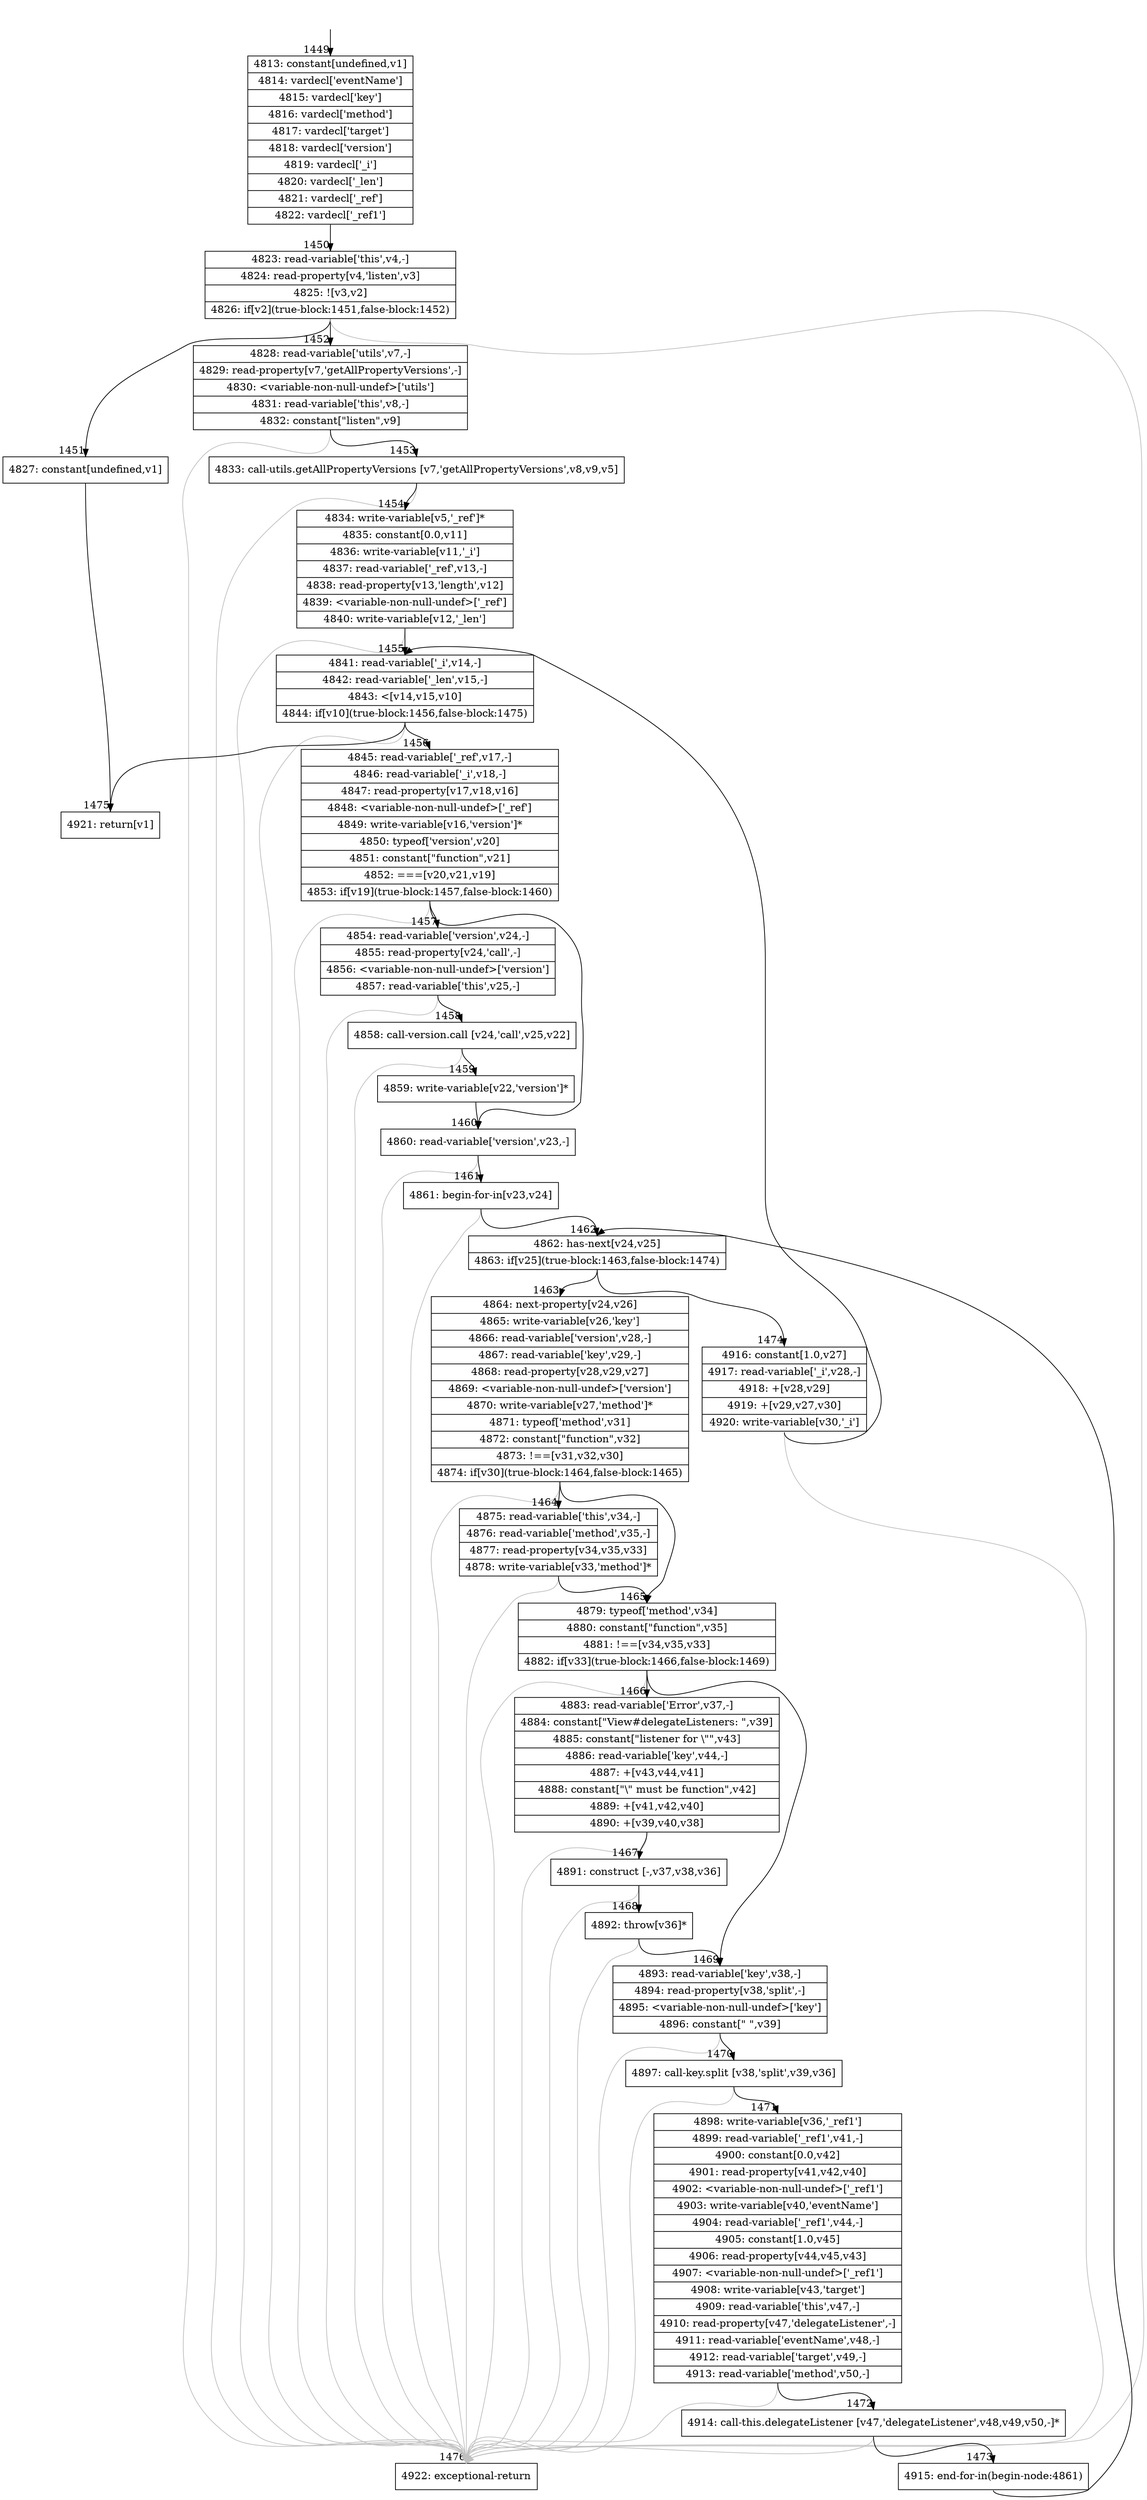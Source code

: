 digraph {
rankdir="TD"
BB_entry122[shape=none,label=""];
BB_entry122 -> BB1449 [tailport=s, headport=n, headlabel="    1449"]
BB1449 [shape=record label="{4813: constant[undefined,v1]|4814: vardecl['eventName']|4815: vardecl['key']|4816: vardecl['method']|4817: vardecl['target']|4818: vardecl['version']|4819: vardecl['_i']|4820: vardecl['_len']|4821: vardecl['_ref']|4822: vardecl['_ref1']}" ] 
BB1449 -> BB1450 [tailport=s, headport=n, headlabel="      1450"]
BB1450 [shape=record label="{4823: read-variable['this',v4,-]|4824: read-property[v4,'listen',v3]|4825: ![v3,v2]|4826: if[v2](true-block:1451,false-block:1452)}" ] 
BB1450 -> BB1451 [tailport=s, headport=n, headlabel="      1451"]
BB1450 -> BB1452 [tailport=s, headport=n, headlabel="      1452"]
BB1450 -> BB1476 [tailport=s, headport=n, color=gray, headlabel="      1476"]
BB1451 [shape=record label="{4827: constant[undefined,v1]}" ] 
BB1451 -> BB1475 [tailport=s, headport=n, headlabel="      1475"]
BB1452 [shape=record label="{4828: read-variable['utils',v7,-]|4829: read-property[v7,'getAllPropertyVersions',-]|4830: \<variable-non-null-undef\>['utils']|4831: read-variable['this',v8,-]|4832: constant[\"listen\",v9]}" ] 
BB1452 -> BB1453 [tailport=s, headport=n, headlabel="      1453"]
BB1452 -> BB1476 [tailport=s, headport=n, color=gray]
BB1453 [shape=record label="{4833: call-utils.getAllPropertyVersions [v7,'getAllPropertyVersions',v8,v9,v5]}" ] 
BB1453 -> BB1454 [tailport=s, headport=n, headlabel="      1454"]
BB1453 -> BB1476 [tailport=s, headport=n, color=gray]
BB1454 [shape=record label="{4834: write-variable[v5,'_ref']*|4835: constant[0.0,v11]|4836: write-variable[v11,'_i']|4837: read-variable['_ref',v13,-]|4838: read-property[v13,'length',v12]|4839: \<variable-non-null-undef\>['_ref']|4840: write-variable[v12,'_len']}" ] 
BB1454 -> BB1455 [tailport=s, headport=n, headlabel="      1455"]
BB1454 -> BB1476 [tailport=s, headport=n, color=gray]
BB1455 [shape=record label="{4841: read-variable['_i',v14,-]|4842: read-variable['_len',v15,-]|4843: \<[v14,v15,v10]|4844: if[v10](true-block:1456,false-block:1475)}" ] 
BB1455 -> BB1456 [tailport=s, headport=n, headlabel="      1456"]
BB1455 -> BB1475 [tailport=s, headport=n]
BB1455 -> BB1476 [tailport=s, headport=n, color=gray]
BB1456 [shape=record label="{4845: read-variable['_ref',v17,-]|4846: read-variable['_i',v18,-]|4847: read-property[v17,v18,v16]|4848: \<variable-non-null-undef\>['_ref']|4849: write-variable[v16,'version']*|4850: typeof['version',v20]|4851: constant[\"function\",v21]|4852: ===[v20,v21,v19]|4853: if[v19](true-block:1457,false-block:1460)}" ] 
BB1456 -> BB1457 [tailport=s, headport=n, headlabel="      1457"]
BB1456 -> BB1460 [tailport=s, headport=n, headlabel="      1460"]
BB1456 -> BB1476 [tailport=s, headport=n, color=gray]
BB1457 [shape=record label="{4854: read-variable['version',v24,-]|4855: read-property[v24,'call',-]|4856: \<variable-non-null-undef\>['version']|4857: read-variable['this',v25,-]}" ] 
BB1457 -> BB1458 [tailport=s, headport=n, headlabel="      1458"]
BB1457 -> BB1476 [tailport=s, headport=n, color=gray]
BB1458 [shape=record label="{4858: call-version.call [v24,'call',v25,v22]}" ] 
BB1458 -> BB1459 [tailport=s, headport=n, headlabel="      1459"]
BB1458 -> BB1476 [tailport=s, headport=n, color=gray]
BB1459 [shape=record label="{4859: write-variable[v22,'version']*}" ] 
BB1459 -> BB1460 [tailport=s, headport=n]
BB1460 [shape=record label="{4860: read-variable['version',v23,-]}" ] 
BB1460 -> BB1461 [tailport=s, headport=n, headlabel="      1461"]
BB1460 -> BB1476 [tailport=s, headport=n, color=gray]
BB1461 [shape=record label="{4861: begin-for-in[v23,v24]}" ] 
BB1461 -> BB1462 [tailport=s, headport=n, headlabel="      1462"]
BB1461 -> BB1476 [tailport=s, headport=n, color=gray]
BB1462 [shape=record label="{4862: has-next[v24,v25]|4863: if[v25](true-block:1463,false-block:1474)}" ] 
BB1462 -> BB1463 [tailport=s, headport=n, headlabel="      1463"]
BB1462 -> BB1474 [tailport=s, headport=n, headlabel="      1474"]
BB1463 [shape=record label="{4864: next-property[v24,v26]|4865: write-variable[v26,'key']|4866: read-variable['version',v28,-]|4867: read-variable['key',v29,-]|4868: read-property[v28,v29,v27]|4869: \<variable-non-null-undef\>['version']|4870: write-variable[v27,'method']*|4871: typeof['method',v31]|4872: constant[\"function\",v32]|4873: !==[v31,v32,v30]|4874: if[v30](true-block:1464,false-block:1465)}" ] 
BB1463 -> BB1464 [tailport=s, headport=n, headlabel="      1464"]
BB1463 -> BB1465 [tailport=s, headport=n, headlabel="      1465"]
BB1463 -> BB1476 [tailport=s, headport=n, color=gray]
BB1464 [shape=record label="{4875: read-variable['this',v34,-]|4876: read-variable['method',v35,-]|4877: read-property[v34,v35,v33]|4878: write-variable[v33,'method']*}" ] 
BB1464 -> BB1465 [tailport=s, headport=n]
BB1464 -> BB1476 [tailport=s, headport=n, color=gray]
BB1465 [shape=record label="{4879: typeof['method',v34]|4880: constant[\"function\",v35]|4881: !==[v34,v35,v33]|4882: if[v33](true-block:1466,false-block:1469)}" ] 
BB1465 -> BB1466 [tailport=s, headport=n, headlabel="      1466"]
BB1465 -> BB1469 [tailport=s, headport=n, headlabel="      1469"]
BB1465 -> BB1476 [tailport=s, headport=n, color=gray]
BB1466 [shape=record label="{4883: read-variable['Error',v37,-]|4884: constant[\"View#delegateListeners: \",v39]|4885: constant[\"listener for \\\"\",v43]|4886: read-variable['key',v44,-]|4887: +[v43,v44,v41]|4888: constant[\"\\\" must be function\",v42]|4889: +[v41,v42,v40]|4890: +[v39,v40,v38]}" ] 
BB1466 -> BB1467 [tailport=s, headport=n, headlabel="      1467"]
BB1466 -> BB1476 [tailport=s, headport=n, color=gray]
BB1467 [shape=record label="{4891: construct [-,v37,v38,v36]}" ] 
BB1467 -> BB1468 [tailport=s, headport=n, headlabel="      1468"]
BB1467 -> BB1476 [tailport=s, headport=n, color=gray]
BB1468 [shape=record label="{4892: throw[v36]*}" ] 
BB1468 -> BB1469 [tailport=s, headport=n]
BB1468 -> BB1476 [tailport=s, headport=n, color=gray]
BB1469 [shape=record label="{4893: read-variable['key',v38,-]|4894: read-property[v38,'split',-]|4895: \<variable-non-null-undef\>['key']|4896: constant[\" \",v39]}" ] 
BB1469 -> BB1470 [tailport=s, headport=n, headlabel="      1470"]
BB1469 -> BB1476 [tailport=s, headport=n, color=gray]
BB1470 [shape=record label="{4897: call-key.split [v38,'split',v39,v36]}" ] 
BB1470 -> BB1471 [tailport=s, headport=n, headlabel="      1471"]
BB1470 -> BB1476 [tailport=s, headport=n, color=gray]
BB1471 [shape=record label="{4898: write-variable[v36,'_ref1']|4899: read-variable['_ref1',v41,-]|4900: constant[0.0,v42]|4901: read-property[v41,v42,v40]|4902: \<variable-non-null-undef\>['_ref1']|4903: write-variable[v40,'eventName']|4904: read-variable['_ref1',v44,-]|4905: constant[1.0,v45]|4906: read-property[v44,v45,v43]|4907: \<variable-non-null-undef\>['_ref1']|4908: write-variable[v43,'target']|4909: read-variable['this',v47,-]|4910: read-property[v47,'delegateListener',-]|4911: read-variable['eventName',v48,-]|4912: read-variable['target',v49,-]|4913: read-variable['method',v50,-]}" ] 
BB1471 -> BB1472 [tailport=s, headport=n, headlabel="      1472"]
BB1471 -> BB1476 [tailport=s, headport=n, color=gray]
BB1472 [shape=record label="{4914: call-this.delegateListener [v47,'delegateListener',v48,v49,v50,-]*}" ] 
BB1472 -> BB1473 [tailport=s, headport=n, headlabel="      1473"]
BB1472 -> BB1476 [tailport=s, headport=n, color=gray]
BB1473 [shape=record label="{4915: end-for-in(begin-node:4861)}" ] 
BB1473 -> BB1462 [tailport=s, headport=n]
BB1474 [shape=record label="{4916: constant[1.0,v27]|4917: read-variable['_i',v28,-]|4918: +[v28,v29]|4919: +[v29,v27,v30]|4920: write-variable[v30,'_i']}" ] 
BB1474 -> BB1455 [tailport=s, headport=n]
BB1474 -> BB1476 [tailport=s, headport=n, color=gray]
BB1475 [shape=record label="{4921: return[v1]}" ] 
BB1476 [shape=record label="{4922: exceptional-return}" ] 
//#$~ 1324
}
